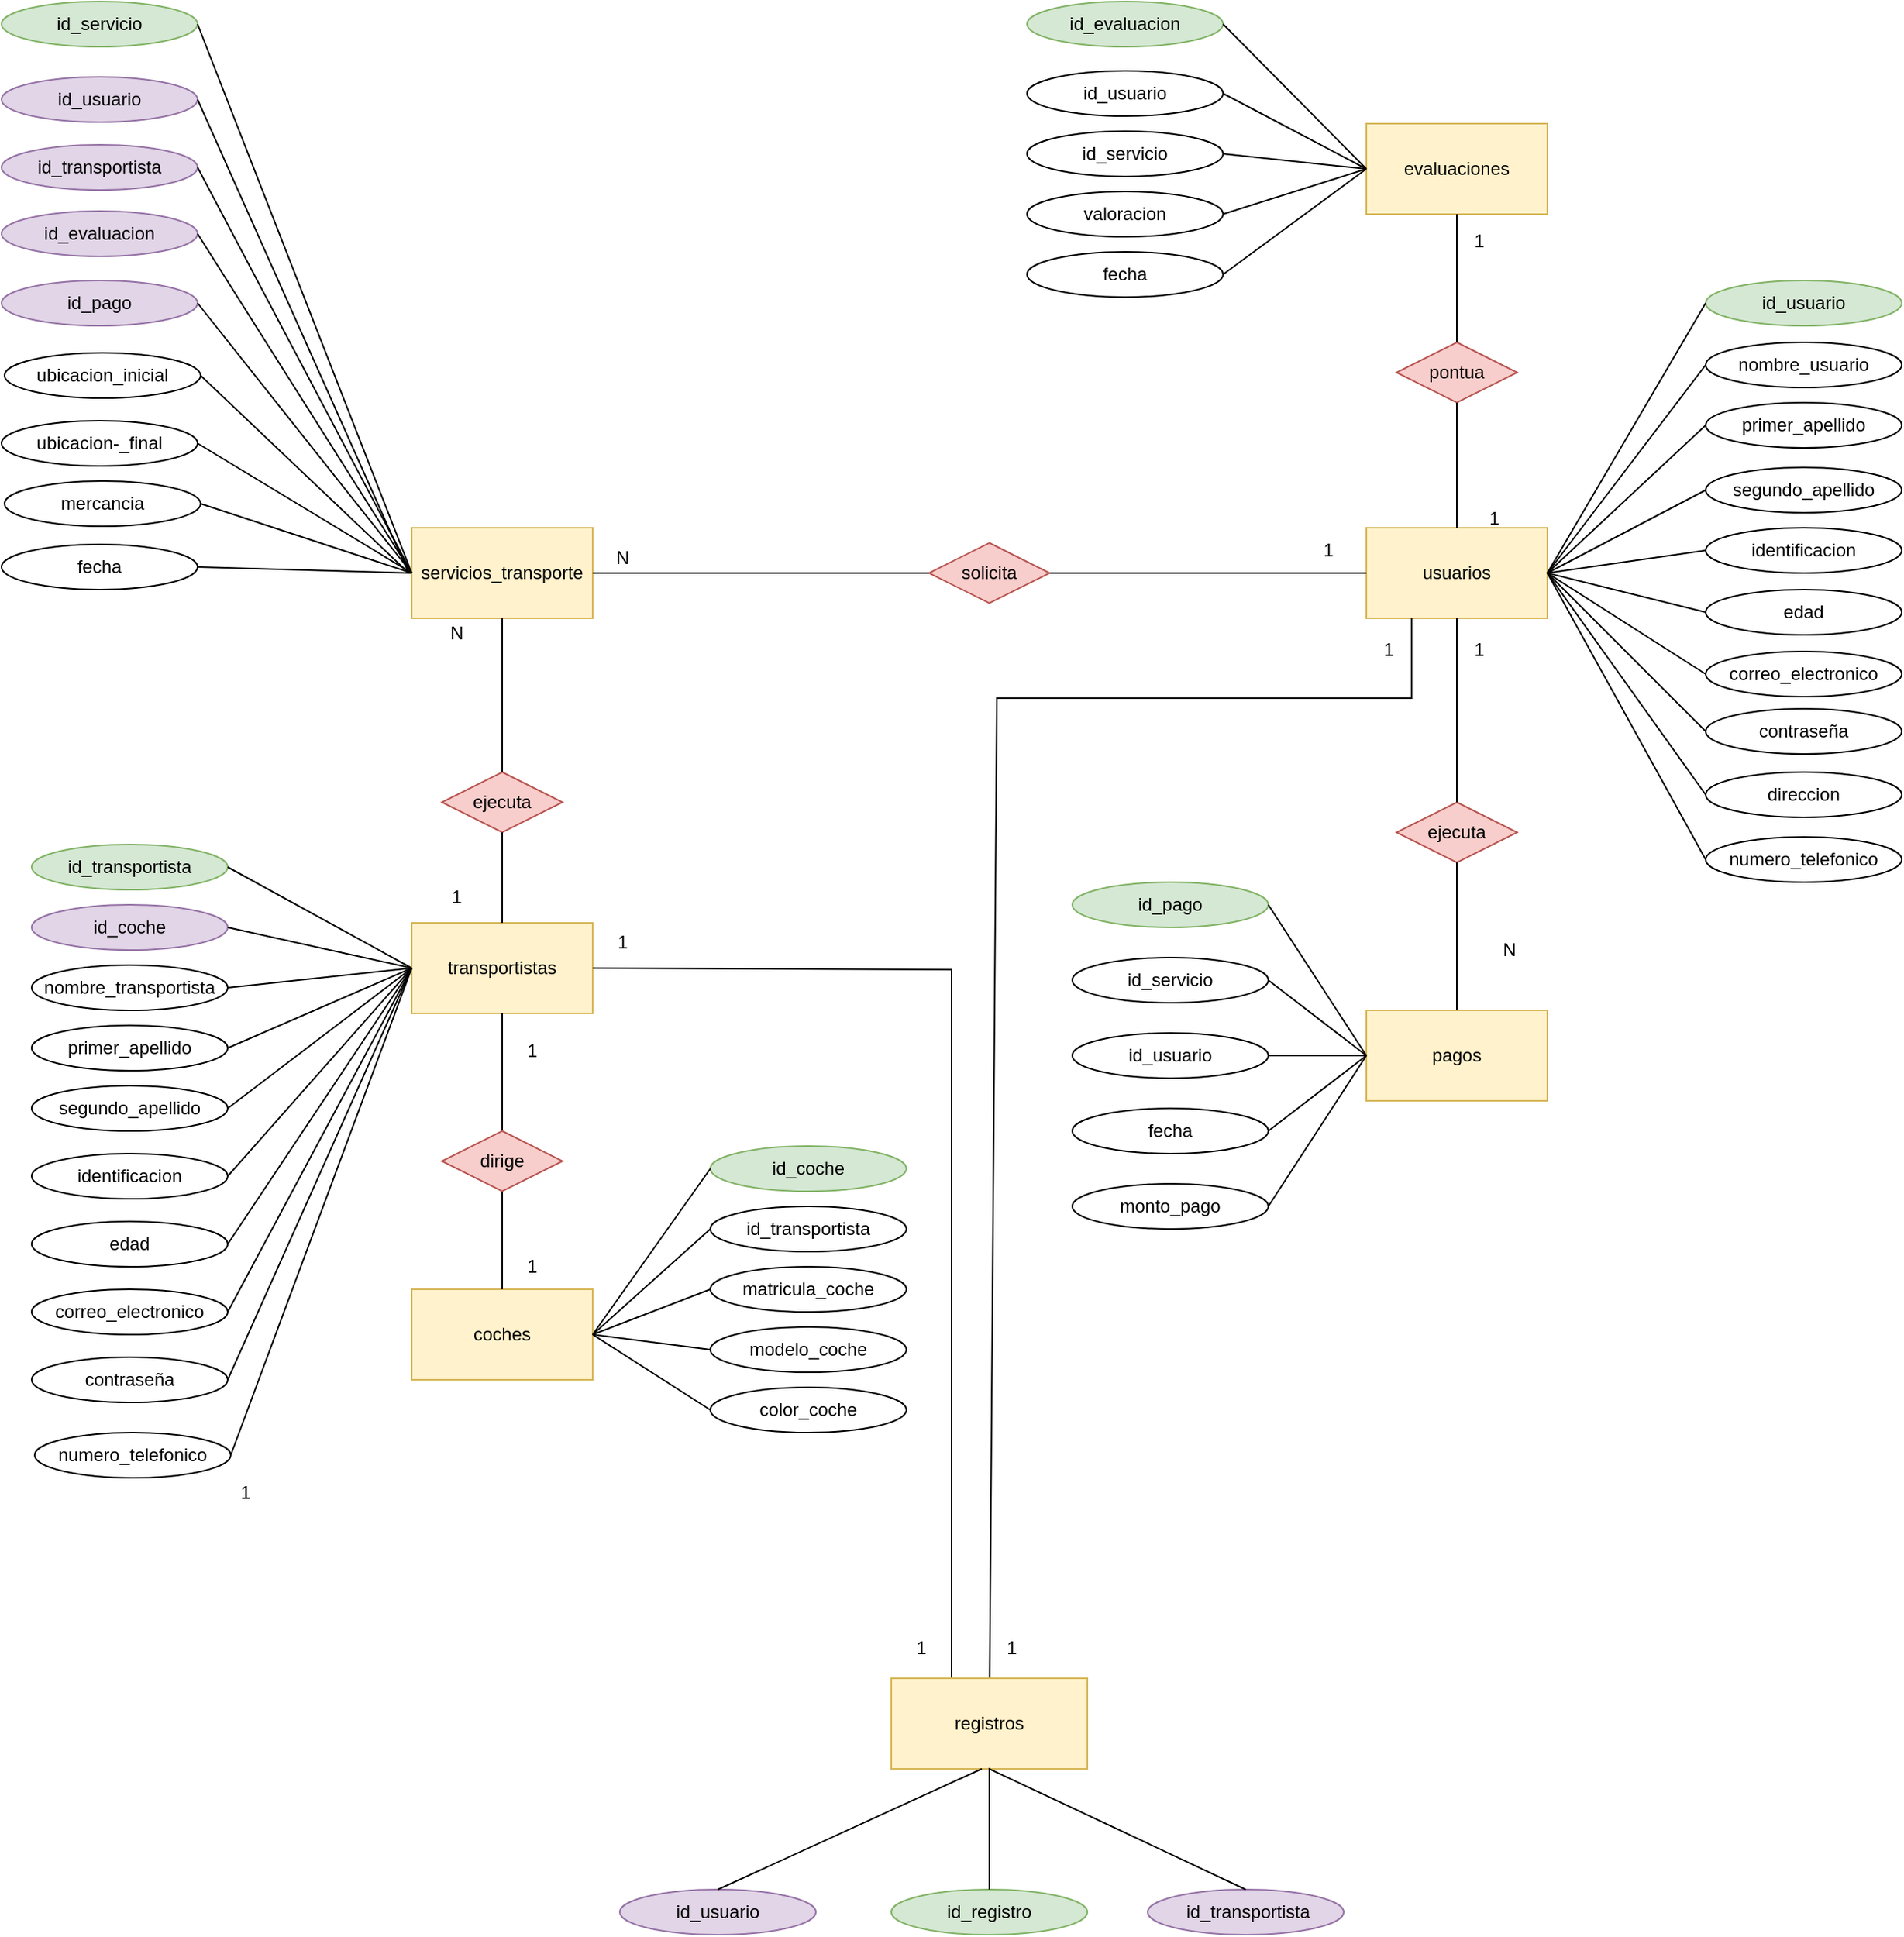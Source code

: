 <mxfile version="22.1.18" type="github">
  <diagram id="R2lEEEUBdFMjLlhIrx00" name="Page-1">
    <mxGraphModel dx="2533" dy="1180" grid="1" gridSize="10" guides="1" tooltips="1" connect="1" arrows="1" fold="1" page="1" pageScale="1" pageWidth="850" pageHeight="1100" math="0" shadow="0" extFonts="Permanent Marker^https://fonts.googleapis.com/css?family=Permanent+Marker">
      <root>
        <mxCell id="0" />
        <mxCell id="1" parent="0" />
        <mxCell id="0erdpwms0wv-roHKmE2V-94" value="" style="group" parent="1" vertex="1" connectable="0">
          <mxGeometry x="-70" y="448" width="1260" height="979" as="geometry" />
        </mxCell>
        <mxCell id="UZvihDDz6vG9pODjjH-z-27" value="servicios_transporte" style="rounded=0;whiteSpace=wrap;html=1;labelBackgroundColor=none;fillColor=#fff2cc;strokeColor=#d6b656;" parent="0erdpwms0wv-roHKmE2V-94" vertex="1">
          <mxGeometry x="272" y="349" width="120" height="60" as="geometry" />
        </mxCell>
        <mxCell id="UZvihDDz6vG9pODjjH-z-28" value="ejecuta" style="rhombus;whiteSpace=wrap;html=1;labelBackgroundColor=none;fillColor=#f8cecc;strokeColor=#b85450;" parent="0erdpwms0wv-roHKmE2V-94" vertex="1">
          <mxGeometry x="292" y="511" width="80" height="40" as="geometry" />
        </mxCell>
        <mxCell id="UZvihDDz6vG9pODjjH-z-29" value="transportistas" style="rounded=0;whiteSpace=wrap;html=1;labelBackgroundColor=none;fillColor=#fff2cc;strokeColor=#d6b656;" parent="0erdpwms0wv-roHKmE2V-94" vertex="1">
          <mxGeometry x="272" y="611" width="120" height="60" as="geometry" />
        </mxCell>
        <mxCell id="UZvihDDz6vG9pODjjH-z-30" value="solicita" style="rhombus;whiteSpace=wrap;html=1;labelBackgroundColor=none;fillColor=#f8cecc;strokeColor=#b85450;" parent="0erdpwms0wv-roHKmE2V-94" vertex="1">
          <mxGeometry x="615" y="359" width="80" height="40" as="geometry" />
        </mxCell>
        <mxCell id="UZvihDDz6vG9pODjjH-z-32" value="usuarios" style="rounded=0;whiteSpace=wrap;html=1;labelBackgroundColor=none;fillColor=#fff2cc;strokeColor=#d6b656;" parent="0erdpwms0wv-roHKmE2V-94" vertex="1">
          <mxGeometry x="905" y="349" width="120" height="60" as="geometry" />
        </mxCell>
        <mxCell id="UZvihDDz6vG9pODjjH-z-33" value="" style="endArrow=none;html=1;rounded=0;entryX=0;entryY=0.5;entryDx=0;entryDy=0;exitX=1;exitY=0.5;exitDx=0;exitDy=0;labelBackgroundColor=none;fontColor=default;" parent="0erdpwms0wv-roHKmE2V-94" source="UZvihDDz6vG9pODjjH-z-30" target="UZvihDDz6vG9pODjjH-z-32" edge="1">
          <mxGeometry width="50" height="50" relative="1" as="geometry">
            <mxPoint x="567" y="419" as="sourcePoint" />
            <mxPoint x="617" y="369" as="targetPoint" />
            <Array as="points" />
          </mxGeometry>
        </mxCell>
        <mxCell id="UZvihDDz6vG9pODjjH-z-34" value="" style="endArrow=none;html=1;rounded=0;entryX=0;entryY=0.5;entryDx=0;entryDy=0;exitX=1;exitY=0.5;exitDx=0;exitDy=0;labelBackgroundColor=none;fontColor=default;" parent="0erdpwms0wv-roHKmE2V-94" source="UZvihDDz6vG9pODjjH-z-27" target="UZvihDDz6vG9pODjjH-z-30" edge="1">
          <mxGeometry width="50" height="50" relative="1" as="geometry">
            <mxPoint x="407" y="409" as="sourcePoint" />
            <mxPoint x="457" y="359" as="targetPoint" />
          </mxGeometry>
        </mxCell>
        <mxCell id="UZvihDDz6vG9pODjjH-z-36" value="" style="endArrow=none;html=1;rounded=0;entryX=0.5;entryY=1;entryDx=0;entryDy=0;exitX=0.5;exitY=0;exitDx=0;exitDy=0;labelBackgroundColor=none;fontColor=default;" parent="0erdpwms0wv-roHKmE2V-94" source="UZvihDDz6vG9pODjjH-z-29" target="UZvihDDz6vG9pODjjH-z-28" edge="1">
          <mxGeometry width="50" height="50" relative="1" as="geometry">
            <mxPoint x="302" y="579" as="sourcePoint" />
            <mxPoint x="352" y="529" as="targetPoint" />
          </mxGeometry>
        </mxCell>
        <mxCell id="UZvihDDz6vG9pODjjH-z-37" value="" style="endArrow=none;html=1;rounded=0;entryX=0.5;entryY=1;entryDx=0;entryDy=0;exitX=0.5;exitY=0;exitDx=0;exitDy=0;labelBackgroundColor=none;fontColor=default;" parent="0erdpwms0wv-roHKmE2V-94" source="UZvihDDz6vG9pODjjH-z-28" target="UZvihDDz6vG9pODjjH-z-27" edge="1">
          <mxGeometry width="50" height="50" relative="1" as="geometry">
            <mxPoint x="307" y="469" as="sourcePoint" />
            <mxPoint x="357" y="419" as="targetPoint" />
          </mxGeometry>
        </mxCell>
        <mxCell id="UZvihDDz6vG9pODjjH-z-38" value="1" style="text;html=1;strokeColor=none;fillColor=none;align=center;verticalAlign=middle;whiteSpace=wrap;rounded=0;labelBackgroundColor=none;" parent="0erdpwms0wv-roHKmE2V-94" vertex="1">
          <mxGeometry x="342" y="686" width="20" height="20" as="geometry" />
        </mxCell>
        <mxCell id="UZvihDDz6vG9pODjjH-z-39" value="N" style="text;html=1;strokeColor=none;fillColor=none;align=center;verticalAlign=middle;whiteSpace=wrap;rounded=0;labelBackgroundColor=none;" parent="0erdpwms0wv-roHKmE2V-94" vertex="1">
          <mxGeometry x="292" y="409" width="20" height="20" as="geometry" />
        </mxCell>
        <mxCell id="UZvihDDz6vG9pODjjH-z-40" value="N" style="text;html=1;strokeColor=none;fillColor=none;align=center;verticalAlign=middle;whiteSpace=wrap;rounded=0;labelBackgroundColor=none;" parent="0erdpwms0wv-roHKmE2V-94" vertex="1">
          <mxGeometry x="402" y="359" width="20" height="20" as="geometry" />
        </mxCell>
        <mxCell id="UZvihDDz6vG9pODjjH-z-43" value="pontua" style="rhombus;whiteSpace=wrap;html=1;labelBackgroundColor=none;fillColor=#f8cecc;strokeColor=#b85450;" parent="0erdpwms0wv-roHKmE2V-94" vertex="1">
          <mxGeometry x="925" y="226" width="80" height="40" as="geometry" />
        </mxCell>
        <mxCell id="UZvihDDz6vG9pODjjH-z-56" value="1" style="text;html=1;strokeColor=none;fillColor=none;align=center;verticalAlign=middle;whiteSpace=wrap;rounded=0;labelBackgroundColor=none;" parent="0erdpwms0wv-roHKmE2V-94" vertex="1">
          <mxGeometry x="970" y="149" width="20" height="20" as="geometry" />
        </mxCell>
        <mxCell id="UZvihDDz6vG9pODjjH-z-62" value="id_pago" style="ellipse;whiteSpace=wrap;html=1;labelBackgroundColor=none;fillColor=#e1d5e7;strokeColor=#9673a6;" parent="0erdpwms0wv-roHKmE2V-94" vertex="1">
          <mxGeometry y="185" width="130" height="30" as="geometry" />
        </mxCell>
        <mxCell id="VUBh9zfn_N3HPbpOxdJ6-4" value="id_transportista" style="ellipse;whiteSpace=wrap;html=1;labelBackgroundColor=none;fillColor=#d5e8d4;strokeColor=#82b366;" parent="0erdpwms0wv-roHKmE2V-94" vertex="1">
          <mxGeometry x="20" y="559" width="130" height="30" as="geometry" />
        </mxCell>
        <mxCell id="VUBh9zfn_N3HPbpOxdJ6-15" value="id_usuario" style="ellipse;whiteSpace=wrap;html=1;labelBackgroundColor=none;fillColor=#d5e8d4;strokeColor=#82b366;" parent="0erdpwms0wv-roHKmE2V-94" vertex="1">
          <mxGeometry x="1130" y="185" width="130" height="30" as="geometry" />
        </mxCell>
        <mxCell id="VUBh9zfn_N3HPbpOxdJ6-16" value="segundo_apellido" style="ellipse;whiteSpace=wrap;html=1;labelBackgroundColor=none;" parent="0erdpwms0wv-roHKmE2V-94" vertex="1">
          <mxGeometry x="1130" y="309" width="130" height="30" as="geometry" />
        </mxCell>
        <mxCell id="VUBh9zfn_N3HPbpOxdJ6-17" value="primer_apellido" style="ellipse;whiteSpace=wrap;html=1;labelBackgroundColor=none;" parent="0erdpwms0wv-roHKmE2V-94" vertex="1">
          <mxGeometry x="1130" y="266" width="130" height="30" as="geometry" />
        </mxCell>
        <mxCell id="VUBh9zfn_N3HPbpOxdJ6-18" value="nombre_usuario" style="ellipse;whiteSpace=wrap;html=1;labelBackgroundColor=none;" parent="0erdpwms0wv-roHKmE2V-94" vertex="1">
          <mxGeometry x="1130" y="226" width="130" height="30" as="geometry" />
        </mxCell>
        <mxCell id="VUBh9zfn_N3HPbpOxdJ6-19" value="edad" style="ellipse;whiteSpace=wrap;html=1;labelBackgroundColor=none;" parent="0erdpwms0wv-roHKmE2V-94" vertex="1">
          <mxGeometry x="1130" y="390" width="130" height="30" as="geometry" />
        </mxCell>
        <mxCell id="VUBh9zfn_N3HPbpOxdJ6-20" value="identificacion" style="ellipse;whiteSpace=wrap;html=1;labelBackgroundColor=none;" parent="0erdpwms0wv-roHKmE2V-94" vertex="1">
          <mxGeometry x="1130" y="349" width="130" height="30" as="geometry" />
        </mxCell>
        <mxCell id="VUBh9zfn_N3HPbpOxdJ6-29" value="id_evaluacion" style="ellipse;whiteSpace=wrap;html=1;labelBackgroundColor=none;fillColor=#d5e8d4;strokeColor=#82b366;" parent="0erdpwms0wv-roHKmE2V-94" vertex="1">
          <mxGeometry x="680" width="130" height="30" as="geometry" />
        </mxCell>
        <mxCell id="VUBh9zfn_N3HPbpOxdJ6-30" value="id_usuario" style="ellipse;whiteSpace=wrap;html=1;labelBackgroundColor=none;" parent="0erdpwms0wv-roHKmE2V-94" vertex="1">
          <mxGeometry x="680" y="46" width="130" height="30" as="geometry" />
        </mxCell>
        <mxCell id="VUBh9zfn_N3HPbpOxdJ6-31" value="id_servicio" style="ellipse;whiteSpace=wrap;html=1;labelBackgroundColor=none;" parent="0erdpwms0wv-roHKmE2V-94" vertex="1">
          <mxGeometry x="680" y="86" width="130" height="30" as="geometry" />
        </mxCell>
        <mxCell id="VUBh9zfn_N3HPbpOxdJ6-36" value="valoracion" style="ellipse;whiteSpace=wrap;html=1;labelBackgroundColor=none;" parent="0erdpwms0wv-roHKmE2V-94" vertex="1">
          <mxGeometry x="680" y="126" width="130" height="30" as="geometry" />
        </mxCell>
        <mxCell id="VUBh9zfn_N3HPbpOxdJ6-37" value="coches" style="rounded=0;whiteSpace=wrap;html=1;labelBackgroundColor=none;fillColor=#fff2cc;strokeColor=#d6b656;" parent="0erdpwms0wv-roHKmE2V-94" vertex="1">
          <mxGeometry x="272" y="854" width="120" height="60" as="geometry" />
        </mxCell>
        <mxCell id="VUBh9zfn_N3HPbpOxdJ6-38" value="" style="endArrow=none;html=1;rounded=0;entryX=0.5;entryY=1;entryDx=0;entryDy=0;exitX=0.5;exitY=0;exitDx=0;exitDy=0;" parent="0erdpwms0wv-roHKmE2V-94" source="VUBh9zfn_N3HPbpOxdJ6-39" target="UZvihDDz6vG9pODjjH-z-29" edge="1">
          <mxGeometry width="50" height="50" relative="1" as="geometry">
            <mxPoint x="342" y="939" as="sourcePoint" />
            <mxPoint x="392" y="889" as="targetPoint" />
            <Array as="points" />
          </mxGeometry>
        </mxCell>
        <mxCell id="VUBh9zfn_N3HPbpOxdJ6-40" value="" style="endArrow=none;html=1;rounded=0;entryX=0.5;entryY=1;entryDx=0;entryDy=0;exitX=0.5;exitY=0;exitDx=0;exitDy=0;" parent="0erdpwms0wv-roHKmE2V-94" source="VUBh9zfn_N3HPbpOxdJ6-37" target="VUBh9zfn_N3HPbpOxdJ6-39" edge="1">
          <mxGeometry width="50" height="50" relative="1" as="geometry">
            <mxPoint x="332" y="949" as="sourcePoint" />
            <mxPoint x="332" y="839" as="targetPoint" />
            <Array as="points" />
          </mxGeometry>
        </mxCell>
        <mxCell id="VUBh9zfn_N3HPbpOxdJ6-39" value="dirige" style="rhombus;whiteSpace=wrap;html=1;labelBackgroundColor=none;fillColor=#f8cecc;strokeColor=#b85450;" parent="0erdpwms0wv-roHKmE2V-94" vertex="1">
          <mxGeometry x="292" y="749" width="80" height="40" as="geometry" />
        </mxCell>
        <mxCell id="VUBh9zfn_N3HPbpOxdJ6-41" value="id_transportista" style="ellipse;whiteSpace=wrap;html=1;labelBackgroundColor=none;" parent="0erdpwms0wv-roHKmE2V-94" vertex="1">
          <mxGeometry x="470" y="799" width="130" height="30" as="geometry" />
        </mxCell>
        <mxCell id="VUBh9zfn_N3HPbpOxdJ6-42" value="color_coche" style="ellipse;whiteSpace=wrap;html=1;labelBackgroundColor=none;" parent="0erdpwms0wv-roHKmE2V-94" vertex="1">
          <mxGeometry x="470" y="919" width="130" height="30" as="geometry" />
        </mxCell>
        <mxCell id="VUBh9zfn_N3HPbpOxdJ6-43" value="matricula_coche" style="ellipse;whiteSpace=wrap;html=1;labelBackgroundColor=none;" parent="0erdpwms0wv-roHKmE2V-94" vertex="1">
          <mxGeometry x="470" y="839" width="130" height="30" as="geometry" />
        </mxCell>
        <mxCell id="VUBh9zfn_N3HPbpOxdJ6-44" value="id_evaluacion" style="ellipse;whiteSpace=wrap;html=1;labelBackgroundColor=none;fillColor=#e1d5e7;strokeColor=#9673a6;" parent="0erdpwms0wv-roHKmE2V-94" vertex="1">
          <mxGeometry y="139" width="130" height="30" as="geometry" />
        </mxCell>
        <mxCell id="VUBh9zfn_N3HPbpOxdJ6-49" value="id_coche" style="ellipse;whiteSpace=wrap;html=1;labelBackgroundColor=none;fillColor=#d5e8d4;strokeColor=#82b366;" parent="0erdpwms0wv-roHKmE2V-94" vertex="1">
          <mxGeometry x="470" y="759" width="130" height="30" as="geometry" />
        </mxCell>
        <mxCell id="VUBh9zfn_N3HPbpOxdJ6-50" value="modelo_coche" style="ellipse;whiteSpace=wrap;html=1;labelBackgroundColor=none;" parent="0erdpwms0wv-roHKmE2V-94" vertex="1">
          <mxGeometry x="470" y="879" width="130" height="30" as="geometry" />
        </mxCell>
        <mxCell id="4h6LSxT9tbR2PbQqWZN6-1" value="id_usuario" style="ellipse;whiteSpace=wrap;html=1;labelBackgroundColor=none;fillColor=#e1d5e7;strokeColor=#9673a6;" parent="0erdpwms0wv-roHKmE2V-94" vertex="1">
          <mxGeometry y="50" width="130" height="30" as="geometry" />
        </mxCell>
        <mxCell id="4h6LSxT9tbR2PbQqWZN6-2" value="id_transportista" style="ellipse;whiteSpace=wrap;html=1;labelBackgroundColor=none;fillColor=#e1d5e7;strokeColor=#9673a6;" parent="0erdpwms0wv-roHKmE2V-94" vertex="1">
          <mxGeometry y="95" width="130" height="30" as="geometry" />
        </mxCell>
        <mxCell id="93SrUeHEuioZLeFlsOgE-1" value="id_servicio" style="ellipse;whiteSpace=wrap;html=1;labelBackgroundColor=none;fillColor=#d5e8d4;strokeColor=#82b366;" parent="0erdpwms0wv-roHKmE2V-94" vertex="1">
          <mxGeometry width="130" height="30" as="geometry" />
        </mxCell>
        <mxCell id="0erdpwms0wv-roHKmE2V-2" value="correo_electronico" style="ellipse;whiteSpace=wrap;html=1;labelBackgroundColor=none;" parent="0erdpwms0wv-roHKmE2V-94" vertex="1">
          <mxGeometry x="1130" y="431" width="130" height="30" as="geometry" />
        </mxCell>
        <mxCell id="0erdpwms0wv-roHKmE2V-3" value="contraseña" style="ellipse;whiteSpace=wrap;html=1;labelBackgroundColor=none;" parent="0erdpwms0wv-roHKmE2V-94" vertex="1">
          <mxGeometry x="1130" y="469" width="130" height="30" as="geometry" />
        </mxCell>
        <mxCell id="0erdpwms0wv-roHKmE2V-4" value="direccion" style="ellipse;whiteSpace=wrap;html=1;labelBackgroundColor=none;" parent="0erdpwms0wv-roHKmE2V-94" vertex="1">
          <mxGeometry x="1130" y="511" width="130" height="30" as="geometry" />
        </mxCell>
        <mxCell id="0erdpwms0wv-roHKmE2V-5" value="numero_telefonico" style="ellipse;whiteSpace=wrap;html=1;labelBackgroundColor=none;" parent="0erdpwms0wv-roHKmE2V-94" vertex="1">
          <mxGeometry x="1130" y="554" width="130" height="30" as="geometry" />
        </mxCell>
        <mxCell id="0erdpwms0wv-roHKmE2V-6" value="segundo_apellido" style="ellipse;whiteSpace=wrap;html=1;labelBackgroundColor=none;" parent="0erdpwms0wv-roHKmE2V-94" vertex="1">
          <mxGeometry x="20" y="719" width="130" height="30" as="geometry" />
        </mxCell>
        <mxCell id="0erdpwms0wv-roHKmE2V-7" value="primer_apellido" style="ellipse;whiteSpace=wrap;html=1;labelBackgroundColor=none;" parent="0erdpwms0wv-roHKmE2V-94" vertex="1">
          <mxGeometry x="20" y="679" width="130" height="30" as="geometry" />
        </mxCell>
        <mxCell id="0erdpwms0wv-roHKmE2V-8" value="nombre_transportista" style="ellipse;whiteSpace=wrap;html=1;labelBackgroundColor=none;" parent="0erdpwms0wv-roHKmE2V-94" vertex="1">
          <mxGeometry x="20" y="639" width="130" height="30" as="geometry" />
        </mxCell>
        <mxCell id="0erdpwms0wv-roHKmE2V-9" value="edad" style="ellipse;whiteSpace=wrap;html=1;labelBackgroundColor=none;" parent="0erdpwms0wv-roHKmE2V-94" vertex="1">
          <mxGeometry x="20" y="809" width="130" height="30" as="geometry" />
        </mxCell>
        <mxCell id="0erdpwms0wv-roHKmE2V-10" value="identificacion" style="ellipse;whiteSpace=wrap;html=1;labelBackgroundColor=none;" parent="0erdpwms0wv-roHKmE2V-94" vertex="1">
          <mxGeometry x="20" y="764" width="130" height="30" as="geometry" />
        </mxCell>
        <mxCell id="0erdpwms0wv-roHKmE2V-11" value="correo_electronico" style="ellipse;whiteSpace=wrap;html=1;labelBackgroundColor=none;" parent="0erdpwms0wv-roHKmE2V-94" vertex="1">
          <mxGeometry x="20" y="854" width="130" height="30" as="geometry" />
        </mxCell>
        <mxCell id="0erdpwms0wv-roHKmE2V-12" value="contraseña" style="ellipse;whiteSpace=wrap;html=1;labelBackgroundColor=none;" parent="0erdpwms0wv-roHKmE2V-94" vertex="1">
          <mxGeometry x="20" y="899" width="130" height="30" as="geometry" />
        </mxCell>
        <mxCell id="0erdpwms0wv-roHKmE2V-14" value="numero_telefonico" style="ellipse;whiteSpace=wrap;html=1;labelBackgroundColor=none;" parent="0erdpwms0wv-roHKmE2V-94" vertex="1">
          <mxGeometry x="22" y="949" width="130" height="30" as="geometry" />
        </mxCell>
        <mxCell id="0erdpwms0wv-roHKmE2V-16" value="id_coche" style="ellipse;whiteSpace=wrap;html=1;labelBackgroundColor=none;fillColor=#e1d5e7;strokeColor=#9673a6;" parent="0erdpwms0wv-roHKmE2V-94" vertex="1">
          <mxGeometry x="20" y="599" width="130" height="30" as="geometry" />
        </mxCell>
        <mxCell id="0erdpwms0wv-roHKmE2V-18" value="id_pago" style="ellipse;whiteSpace=wrap;html=1;labelBackgroundColor=none;fillColor=#d5e8d4;strokeColor=#82b366;" parent="0erdpwms0wv-roHKmE2V-94" vertex="1">
          <mxGeometry x="710" y="584" width="130" height="30" as="geometry" />
        </mxCell>
        <mxCell id="0erdpwms0wv-roHKmE2V-19" value="id_servicio" style="ellipse;whiteSpace=wrap;html=1;labelBackgroundColor=none;" parent="0erdpwms0wv-roHKmE2V-94" vertex="1">
          <mxGeometry x="710" y="634" width="130" height="30" as="geometry" />
        </mxCell>
        <mxCell id="0erdpwms0wv-roHKmE2V-20" value="id_usuario" style="ellipse;whiteSpace=wrap;html=1;labelBackgroundColor=none;" parent="0erdpwms0wv-roHKmE2V-94" vertex="1">
          <mxGeometry x="710" y="684" width="130" height="30" as="geometry" />
        </mxCell>
        <mxCell id="0erdpwms0wv-roHKmE2V-21" value="fecha" style="ellipse;whiteSpace=wrap;html=1;labelBackgroundColor=none;" parent="0erdpwms0wv-roHKmE2V-94" vertex="1">
          <mxGeometry x="710" y="734" width="130" height="30" as="geometry" />
        </mxCell>
        <mxCell id="0erdpwms0wv-roHKmE2V-22" value="monto_pago" style="ellipse;whiteSpace=wrap;html=1;labelBackgroundColor=none;" parent="0erdpwms0wv-roHKmE2V-94" vertex="1">
          <mxGeometry x="710" y="784" width="130" height="30" as="geometry" />
        </mxCell>
        <mxCell id="0erdpwms0wv-roHKmE2V-23" value="evaluaciones" style="rounded=0;whiteSpace=wrap;html=1;labelBackgroundColor=none;fillColor=#fff2cc;strokeColor=#d6b656;" parent="0erdpwms0wv-roHKmE2V-94" vertex="1">
          <mxGeometry x="905" y="81" width="120" height="60" as="geometry" />
        </mxCell>
        <mxCell id="0erdpwms0wv-roHKmE2V-24" value="pagos" style="rounded=0;whiteSpace=wrap;html=1;labelBackgroundColor=none;fillColor=#fff2cc;strokeColor=#d6b656;" parent="0erdpwms0wv-roHKmE2V-94" vertex="1">
          <mxGeometry x="905" y="669" width="120" height="60" as="geometry" />
        </mxCell>
        <mxCell id="0erdpwms0wv-roHKmE2V-25" value="fecha" style="ellipse;whiteSpace=wrap;html=1;labelBackgroundColor=none;" parent="0erdpwms0wv-roHKmE2V-94" vertex="1">
          <mxGeometry x="680" y="166" width="130" height="30" as="geometry" />
        </mxCell>
        <mxCell id="0erdpwms0wv-roHKmE2V-26" value="mercancia" style="ellipse;whiteSpace=wrap;html=1;labelBackgroundColor=none;" parent="0erdpwms0wv-roHKmE2V-94" vertex="1">
          <mxGeometry x="2" y="318" width="130" height="30" as="geometry" />
        </mxCell>
        <mxCell id="0erdpwms0wv-roHKmE2V-27" value="fecha" style="ellipse;whiteSpace=wrap;html=1;labelBackgroundColor=none;" parent="0erdpwms0wv-roHKmE2V-94" vertex="1">
          <mxGeometry y="360" width="130" height="30" as="geometry" />
        </mxCell>
        <mxCell id="0erdpwms0wv-roHKmE2V-31" value="ejecuta" style="rhombus;whiteSpace=wrap;html=1;labelBackgroundColor=none;fillColor=#f8cecc;strokeColor=#b85450;" parent="0erdpwms0wv-roHKmE2V-94" vertex="1">
          <mxGeometry x="925" y="531" width="80" height="40" as="geometry" />
        </mxCell>
        <mxCell id="0erdpwms0wv-roHKmE2V-33" value="1" style="text;html=1;strokeColor=none;fillColor=none;align=center;verticalAlign=middle;whiteSpace=wrap;rounded=0;labelBackgroundColor=none;" parent="0erdpwms0wv-roHKmE2V-94" vertex="1">
          <mxGeometry x="870" y="354" width="20" height="20" as="geometry" />
        </mxCell>
        <mxCell id="0erdpwms0wv-roHKmE2V-38" value="ubicacion_inicial" style="ellipse;whiteSpace=wrap;html=1;labelBackgroundColor=none;" parent="0erdpwms0wv-roHKmE2V-94" vertex="1">
          <mxGeometry x="2" y="233" width="130" height="30" as="geometry" />
        </mxCell>
        <mxCell id="0erdpwms0wv-roHKmE2V-40" value="ubicacion-_final" style="ellipse;whiteSpace=wrap;html=1;labelBackgroundColor=none;" parent="0erdpwms0wv-roHKmE2V-94" vertex="1">
          <mxGeometry y="278" width="130" height="30" as="geometry" />
        </mxCell>
        <mxCell id="0erdpwms0wv-roHKmE2V-42" value="" style="endArrow=none;html=1;rounded=0;entryX=1;entryY=0.5;entryDx=0;entryDy=0;exitX=0;exitY=0.5;exitDx=0;exitDy=0;" parent="0erdpwms0wv-roHKmE2V-94" source="UZvihDDz6vG9pODjjH-z-29" target="VUBh9zfn_N3HPbpOxdJ6-4" edge="1">
          <mxGeometry width="50" height="50" relative="1" as="geometry">
            <mxPoint x="470" y="869" as="sourcePoint" />
            <mxPoint x="520" y="819" as="targetPoint" />
          </mxGeometry>
        </mxCell>
        <mxCell id="0erdpwms0wv-roHKmE2V-44" value="" style="endArrow=none;html=1;rounded=0;entryX=1;entryY=0.5;entryDx=0;entryDy=0;exitX=0;exitY=0.5;exitDx=0;exitDy=0;" parent="0erdpwms0wv-roHKmE2V-94" source="UZvihDDz6vG9pODjjH-z-29" target="0erdpwms0wv-roHKmE2V-16" edge="1">
          <mxGeometry width="50" height="50" relative="1" as="geometry">
            <mxPoint x="470" y="869" as="sourcePoint" />
            <mxPoint x="520" y="819" as="targetPoint" />
          </mxGeometry>
        </mxCell>
        <mxCell id="0erdpwms0wv-roHKmE2V-45" value="" style="endArrow=none;html=1;rounded=0;entryX=1;entryY=0.5;entryDx=0;entryDy=0;exitX=0;exitY=0.5;exitDx=0;exitDy=0;" parent="0erdpwms0wv-roHKmE2V-94" source="UZvihDDz6vG9pODjjH-z-29" target="0erdpwms0wv-roHKmE2V-8" edge="1">
          <mxGeometry width="50" height="50" relative="1" as="geometry">
            <mxPoint x="470" y="869" as="sourcePoint" />
            <mxPoint x="520" y="819" as="targetPoint" />
          </mxGeometry>
        </mxCell>
        <mxCell id="0erdpwms0wv-roHKmE2V-46" value="" style="endArrow=none;html=1;rounded=0;entryX=1;entryY=0.5;entryDx=0;entryDy=0;exitX=0;exitY=0.5;exitDx=0;exitDy=0;" parent="0erdpwms0wv-roHKmE2V-94" source="UZvihDDz6vG9pODjjH-z-27" target="93SrUeHEuioZLeFlsOgE-1" edge="1">
          <mxGeometry width="50" height="50" relative="1" as="geometry">
            <mxPoint x="490" y="329" as="sourcePoint" />
            <mxPoint x="540" y="279" as="targetPoint" />
          </mxGeometry>
        </mxCell>
        <mxCell id="0erdpwms0wv-roHKmE2V-47" value="" style="endArrow=none;html=1;rounded=0;entryX=1;entryY=0.5;entryDx=0;entryDy=0;" parent="0erdpwms0wv-roHKmE2V-94" target="4h6LSxT9tbR2PbQqWZN6-1" edge="1">
          <mxGeometry width="50" height="50" relative="1" as="geometry">
            <mxPoint x="270" y="379" as="sourcePoint" />
            <mxPoint x="540" y="279" as="targetPoint" />
          </mxGeometry>
        </mxCell>
        <mxCell id="0erdpwms0wv-roHKmE2V-48" value="" style="endArrow=none;html=1;rounded=0;entryX=1;entryY=0.5;entryDx=0;entryDy=0;exitX=0;exitY=0.5;exitDx=0;exitDy=0;" parent="0erdpwms0wv-roHKmE2V-94" source="UZvihDDz6vG9pODjjH-z-27" target="4h6LSxT9tbR2PbQqWZN6-2" edge="1">
          <mxGeometry width="50" height="50" relative="1" as="geometry">
            <mxPoint x="490" y="329" as="sourcePoint" />
            <mxPoint x="540" y="279" as="targetPoint" />
          </mxGeometry>
        </mxCell>
        <mxCell id="0erdpwms0wv-roHKmE2V-49" value="" style="endArrow=none;html=1;rounded=0;entryX=1;entryY=0.5;entryDx=0;entryDy=0;exitX=0;exitY=0.5;exitDx=0;exitDy=0;" parent="0erdpwms0wv-roHKmE2V-94" source="UZvihDDz6vG9pODjjH-z-27" target="UZvihDDz6vG9pODjjH-z-62" edge="1">
          <mxGeometry width="50" height="50" relative="1" as="geometry">
            <mxPoint x="330" y="349" as="sourcePoint" />
            <mxPoint x="540" y="279" as="targetPoint" />
          </mxGeometry>
        </mxCell>
        <mxCell id="0erdpwms0wv-roHKmE2V-50" value="" style="endArrow=none;html=1;rounded=0;entryX=1;entryY=0.5;entryDx=0;entryDy=0;exitX=0;exitY=0.5;exitDx=0;exitDy=0;" parent="0erdpwms0wv-roHKmE2V-94" source="UZvihDDz6vG9pODjjH-z-27" target="VUBh9zfn_N3HPbpOxdJ6-44" edge="1">
          <mxGeometry width="50" height="50" relative="1" as="geometry">
            <mxPoint x="490" y="329" as="sourcePoint" />
            <mxPoint x="540" y="279" as="targetPoint" />
          </mxGeometry>
        </mxCell>
        <mxCell id="0erdpwms0wv-roHKmE2V-51" value="" style="endArrow=none;html=1;rounded=0;entryX=1;entryY=0.5;entryDx=0;entryDy=0;" parent="0erdpwms0wv-roHKmE2V-94" target="0erdpwms0wv-roHKmE2V-38" edge="1">
          <mxGeometry width="50" height="50" relative="1" as="geometry">
            <mxPoint x="270" y="379" as="sourcePoint" />
            <mxPoint x="540" y="279" as="targetPoint" />
          </mxGeometry>
        </mxCell>
        <mxCell id="0erdpwms0wv-roHKmE2V-52" value="" style="endArrow=none;html=1;rounded=0;entryX=1;entryY=0.5;entryDx=0;entryDy=0;exitX=0;exitY=0.5;exitDx=0;exitDy=0;" parent="0erdpwms0wv-roHKmE2V-94" source="UZvihDDz6vG9pODjjH-z-27" target="0erdpwms0wv-roHKmE2V-40" edge="1">
          <mxGeometry width="50" height="50" relative="1" as="geometry">
            <mxPoint x="330" y="349" as="sourcePoint" />
            <mxPoint x="540" y="279" as="targetPoint" />
          </mxGeometry>
        </mxCell>
        <mxCell id="0erdpwms0wv-roHKmE2V-53" value="" style="endArrow=none;html=1;rounded=0;entryX=1;entryY=0.5;entryDx=0;entryDy=0;exitX=0;exitY=0.5;exitDx=0;exitDy=0;" parent="0erdpwms0wv-roHKmE2V-94" source="UZvihDDz6vG9pODjjH-z-27" target="0erdpwms0wv-roHKmE2V-26" edge="1">
          <mxGeometry width="50" height="50" relative="1" as="geometry">
            <mxPoint x="490" y="329" as="sourcePoint" />
            <mxPoint x="540" y="279" as="targetPoint" />
          </mxGeometry>
        </mxCell>
        <mxCell id="0erdpwms0wv-roHKmE2V-54" value="" style="endArrow=none;html=1;rounded=0;entryX=1;entryY=0.5;entryDx=0;entryDy=0;exitX=0;exitY=0.5;exitDx=0;exitDy=0;" parent="0erdpwms0wv-roHKmE2V-94" source="UZvihDDz6vG9pODjjH-z-27" target="0erdpwms0wv-roHKmE2V-27" edge="1">
          <mxGeometry width="50" height="50" relative="1" as="geometry">
            <mxPoint x="490" y="329" as="sourcePoint" />
            <mxPoint x="540" y="279" as="targetPoint" />
          </mxGeometry>
        </mxCell>
        <mxCell id="0erdpwms0wv-roHKmE2V-55" value="" style="endArrow=none;html=1;rounded=0;entryX=1;entryY=0.5;entryDx=0;entryDy=0;exitX=0;exitY=0.5;exitDx=0;exitDy=0;" parent="0erdpwms0wv-roHKmE2V-94" source="UZvihDDz6vG9pODjjH-z-29" target="0erdpwms0wv-roHKmE2V-7" edge="1">
          <mxGeometry width="50" height="50" relative="1" as="geometry">
            <mxPoint x="490" y="549" as="sourcePoint" />
            <mxPoint x="540" y="499" as="targetPoint" />
          </mxGeometry>
        </mxCell>
        <mxCell id="0erdpwms0wv-roHKmE2V-56" value="" style="endArrow=none;html=1;rounded=0;entryX=1;entryY=0.5;entryDx=0;entryDy=0;exitX=0;exitY=0.5;exitDx=0;exitDy=0;" parent="0erdpwms0wv-roHKmE2V-94" source="UZvihDDz6vG9pODjjH-z-29" target="0erdpwms0wv-roHKmE2V-6" edge="1">
          <mxGeometry width="50" height="50" relative="1" as="geometry">
            <mxPoint x="490" y="549" as="sourcePoint" />
            <mxPoint x="540" y="499" as="targetPoint" />
          </mxGeometry>
        </mxCell>
        <mxCell id="0erdpwms0wv-roHKmE2V-57" value="" style="endArrow=none;html=1;rounded=0;entryX=1;entryY=0.5;entryDx=0;entryDy=0;exitX=0;exitY=0.5;exitDx=0;exitDy=0;" parent="0erdpwms0wv-roHKmE2V-94" source="UZvihDDz6vG9pODjjH-z-29" target="0erdpwms0wv-roHKmE2V-10" edge="1">
          <mxGeometry width="50" height="50" relative="1" as="geometry">
            <mxPoint x="490" y="549" as="sourcePoint" />
            <mxPoint x="540" y="499" as="targetPoint" />
          </mxGeometry>
        </mxCell>
        <mxCell id="0erdpwms0wv-roHKmE2V-58" value="" style="endArrow=none;html=1;rounded=0;entryX=1;entryY=0.5;entryDx=0;entryDy=0;exitX=0;exitY=0.5;exitDx=0;exitDy=0;" parent="0erdpwms0wv-roHKmE2V-94" source="UZvihDDz6vG9pODjjH-z-29" target="0erdpwms0wv-roHKmE2V-9" edge="1">
          <mxGeometry width="50" height="50" relative="1" as="geometry">
            <mxPoint x="490" y="549" as="sourcePoint" />
            <mxPoint x="540" y="499" as="targetPoint" />
          </mxGeometry>
        </mxCell>
        <mxCell id="0erdpwms0wv-roHKmE2V-59" value="" style="endArrow=none;html=1;rounded=0;entryX=1;entryY=0.5;entryDx=0;entryDy=0;exitX=0;exitY=0.5;exitDx=0;exitDy=0;" parent="0erdpwms0wv-roHKmE2V-94" source="UZvihDDz6vG9pODjjH-z-29" target="0erdpwms0wv-roHKmE2V-11" edge="1">
          <mxGeometry width="50" height="50" relative="1" as="geometry">
            <mxPoint x="490" y="679" as="sourcePoint" />
            <mxPoint x="540" y="629" as="targetPoint" />
          </mxGeometry>
        </mxCell>
        <mxCell id="0erdpwms0wv-roHKmE2V-60" value="" style="endArrow=none;html=1;rounded=0;entryX=1;entryY=0.5;entryDx=0;entryDy=0;exitX=0;exitY=0.5;exitDx=0;exitDy=0;" parent="0erdpwms0wv-roHKmE2V-94" source="UZvihDDz6vG9pODjjH-z-29" target="0erdpwms0wv-roHKmE2V-12" edge="1">
          <mxGeometry width="50" height="50" relative="1" as="geometry">
            <mxPoint x="490" y="679" as="sourcePoint" />
            <mxPoint x="540" y="629" as="targetPoint" />
          </mxGeometry>
        </mxCell>
        <mxCell id="0erdpwms0wv-roHKmE2V-61" value="" style="endArrow=none;html=1;rounded=0;entryX=1;entryY=0.5;entryDx=0;entryDy=0;exitX=0;exitY=0.5;exitDx=0;exitDy=0;" parent="0erdpwms0wv-roHKmE2V-94" source="UZvihDDz6vG9pODjjH-z-29" target="0erdpwms0wv-roHKmE2V-14" edge="1">
          <mxGeometry width="50" height="50" relative="1" as="geometry">
            <mxPoint x="490" y="679" as="sourcePoint" />
            <mxPoint x="540" y="629" as="targetPoint" />
          </mxGeometry>
        </mxCell>
        <mxCell id="0erdpwms0wv-roHKmE2V-64" value="" style="endArrow=none;html=1;rounded=0;entryX=0;entryY=0.5;entryDx=0;entryDy=0;exitX=1;exitY=0.5;exitDx=0;exitDy=0;" parent="0erdpwms0wv-roHKmE2V-94" source="VUBh9zfn_N3HPbpOxdJ6-37" target="VUBh9zfn_N3HPbpOxdJ6-49" edge="1">
          <mxGeometry width="50" height="50" relative="1" as="geometry">
            <mxPoint x="490" y="829" as="sourcePoint" />
            <mxPoint x="540" y="779" as="targetPoint" />
          </mxGeometry>
        </mxCell>
        <mxCell id="0erdpwms0wv-roHKmE2V-65" value="" style="endArrow=none;html=1;rounded=0;exitX=1;exitY=0.5;exitDx=0;exitDy=0;entryX=0;entryY=0.5;entryDx=0;entryDy=0;" parent="0erdpwms0wv-roHKmE2V-94" source="VUBh9zfn_N3HPbpOxdJ6-37" target="VUBh9zfn_N3HPbpOxdJ6-41" edge="1">
          <mxGeometry width="50" height="50" relative="1" as="geometry">
            <mxPoint x="490" y="829" as="sourcePoint" />
            <mxPoint x="540" y="779" as="targetPoint" />
          </mxGeometry>
        </mxCell>
        <mxCell id="0erdpwms0wv-roHKmE2V-66" value="" style="endArrow=none;html=1;rounded=0;entryX=0;entryY=0.5;entryDx=0;entryDy=0;exitX=1;exitY=0.5;exitDx=0;exitDy=0;" parent="0erdpwms0wv-roHKmE2V-94" source="VUBh9zfn_N3HPbpOxdJ6-37" target="VUBh9zfn_N3HPbpOxdJ6-43" edge="1">
          <mxGeometry width="50" height="50" relative="1" as="geometry">
            <mxPoint x="490" y="869" as="sourcePoint" />
            <mxPoint x="540" y="819" as="targetPoint" />
          </mxGeometry>
        </mxCell>
        <mxCell id="0erdpwms0wv-roHKmE2V-67" value="" style="endArrow=none;html=1;rounded=0;entryX=0;entryY=0.5;entryDx=0;entryDy=0;exitX=1;exitY=0.5;exitDx=0;exitDy=0;" parent="0erdpwms0wv-roHKmE2V-94" source="VUBh9zfn_N3HPbpOxdJ6-37" target="VUBh9zfn_N3HPbpOxdJ6-50" edge="1">
          <mxGeometry width="50" height="50" relative="1" as="geometry">
            <mxPoint x="390" y="889" as="sourcePoint" />
            <mxPoint x="540" y="819" as="targetPoint" />
          </mxGeometry>
        </mxCell>
        <mxCell id="0erdpwms0wv-roHKmE2V-68" value="" style="endArrow=none;html=1;rounded=0;exitX=1;exitY=0.5;exitDx=0;exitDy=0;entryX=0;entryY=0.5;entryDx=0;entryDy=0;" parent="0erdpwms0wv-roHKmE2V-94" source="VUBh9zfn_N3HPbpOxdJ6-37" target="VUBh9zfn_N3HPbpOxdJ6-42" edge="1">
          <mxGeometry width="50" height="50" relative="1" as="geometry">
            <mxPoint x="490" y="869" as="sourcePoint" />
            <mxPoint x="540" y="819" as="targetPoint" />
          </mxGeometry>
        </mxCell>
        <mxCell id="0erdpwms0wv-roHKmE2V-69" value="" style="endArrow=none;html=1;rounded=0;entryX=1;entryY=0.5;entryDx=0;entryDy=0;exitX=0;exitY=0.5;exitDx=0;exitDy=0;" parent="0erdpwms0wv-roHKmE2V-94" source="0erdpwms0wv-roHKmE2V-23" target="VUBh9zfn_N3HPbpOxdJ6-29" edge="1">
          <mxGeometry width="50" height="50" relative="1" as="geometry">
            <mxPoint x="880" y="269" as="sourcePoint" />
            <mxPoint x="930" y="219" as="targetPoint" />
          </mxGeometry>
        </mxCell>
        <mxCell id="0erdpwms0wv-roHKmE2V-70" value="" style="endArrow=none;html=1;rounded=0;entryX=1;entryY=0.5;entryDx=0;entryDy=0;exitX=0;exitY=0.5;exitDx=0;exitDy=0;" parent="0erdpwms0wv-roHKmE2V-94" source="0erdpwms0wv-roHKmE2V-23" target="VUBh9zfn_N3HPbpOxdJ6-30" edge="1">
          <mxGeometry width="50" height="50" relative="1" as="geometry">
            <mxPoint x="880" y="269" as="sourcePoint" />
            <mxPoint x="930" y="219" as="targetPoint" />
          </mxGeometry>
        </mxCell>
        <mxCell id="0erdpwms0wv-roHKmE2V-71" value="" style="endArrow=none;html=1;rounded=0;entryX=1;entryY=0.5;entryDx=0;entryDy=0;exitX=0;exitY=0.5;exitDx=0;exitDy=0;" parent="0erdpwms0wv-roHKmE2V-94" source="0erdpwms0wv-roHKmE2V-23" target="VUBh9zfn_N3HPbpOxdJ6-31" edge="1">
          <mxGeometry width="50" height="50" relative="1" as="geometry">
            <mxPoint x="880" y="269" as="sourcePoint" />
            <mxPoint x="930" y="219" as="targetPoint" />
          </mxGeometry>
        </mxCell>
        <mxCell id="0erdpwms0wv-roHKmE2V-72" value="" style="endArrow=none;html=1;rounded=0;entryX=1;entryY=0.5;entryDx=0;entryDy=0;exitX=0;exitY=0.5;exitDx=0;exitDy=0;" parent="0erdpwms0wv-roHKmE2V-94" source="0erdpwms0wv-roHKmE2V-23" target="VUBh9zfn_N3HPbpOxdJ6-36" edge="1">
          <mxGeometry width="50" height="50" relative="1" as="geometry">
            <mxPoint x="880" y="269" as="sourcePoint" />
            <mxPoint x="930" y="219" as="targetPoint" />
          </mxGeometry>
        </mxCell>
        <mxCell id="0erdpwms0wv-roHKmE2V-73" value="" style="endArrow=none;html=1;rounded=0;entryX=0;entryY=0.5;entryDx=0;entryDy=0;exitX=1;exitY=0.5;exitDx=0;exitDy=0;" parent="0erdpwms0wv-roHKmE2V-94" source="0erdpwms0wv-roHKmE2V-25" target="0erdpwms0wv-roHKmE2V-23" edge="1">
          <mxGeometry width="50" height="50" relative="1" as="geometry">
            <mxPoint x="880" y="269" as="sourcePoint" />
            <mxPoint x="930" y="219" as="targetPoint" />
          </mxGeometry>
        </mxCell>
        <mxCell id="0erdpwms0wv-roHKmE2V-74" value="" style="endArrow=none;html=1;rounded=0;entryX=0.5;entryY=1;entryDx=0;entryDy=0;exitX=0.5;exitY=0;exitDx=0;exitDy=0;" parent="0erdpwms0wv-roHKmE2V-94" source="UZvihDDz6vG9pODjjH-z-43" target="0erdpwms0wv-roHKmE2V-23" edge="1">
          <mxGeometry width="50" height="50" relative="1" as="geometry">
            <mxPoint x="880" y="269" as="sourcePoint" />
            <mxPoint x="930" y="219" as="targetPoint" />
          </mxGeometry>
        </mxCell>
        <mxCell id="0erdpwms0wv-roHKmE2V-75" value="" style="endArrow=none;html=1;rounded=0;entryX=0.5;entryY=1;entryDx=0;entryDy=0;exitX=0.5;exitY=0;exitDx=0;exitDy=0;" parent="0erdpwms0wv-roHKmE2V-94" source="UZvihDDz6vG9pODjjH-z-32" target="UZvihDDz6vG9pODjjH-z-43" edge="1">
          <mxGeometry width="50" height="50" relative="1" as="geometry">
            <mxPoint x="850" y="479" as="sourcePoint" />
            <mxPoint x="900" y="429" as="targetPoint" />
          </mxGeometry>
        </mxCell>
        <mxCell id="0erdpwms0wv-roHKmE2V-76" value="" style="endArrow=none;html=1;rounded=0;entryX=0.5;entryY=1;entryDx=0;entryDy=0;" parent="0erdpwms0wv-roHKmE2V-94" source="0erdpwms0wv-roHKmE2V-31" target="UZvihDDz6vG9pODjjH-z-32" edge="1">
          <mxGeometry width="50" height="50" relative="1" as="geometry">
            <mxPoint x="965" y="529" as="sourcePoint" />
            <mxPoint x="900" y="429" as="targetPoint" />
          </mxGeometry>
        </mxCell>
        <mxCell id="0erdpwms0wv-roHKmE2V-78" value="" style="endArrow=none;html=1;rounded=0;entryX=0.5;entryY=1;entryDx=0;entryDy=0;exitX=0.5;exitY=0;exitDx=0;exitDy=0;" parent="0erdpwms0wv-roHKmE2V-94" source="0erdpwms0wv-roHKmE2V-24" target="0erdpwms0wv-roHKmE2V-31" edge="1">
          <mxGeometry width="50" height="50" relative="1" as="geometry">
            <mxPoint x="850" y="479" as="sourcePoint" />
            <mxPoint x="900" y="429" as="targetPoint" />
          </mxGeometry>
        </mxCell>
        <mxCell id="0erdpwms0wv-roHKmE2V-79" value="" style="endArrow=none;html=1;rounded=0;entryX=1;entryY=0.5;entryDx=0;entryDy=0;exitX=0;exitY=0.5;exitDx=0;exitDy=0;" parent="0erdpwms0wv-roHKmE2V-94" source="0erdpwms0wv-roHKmE2V-24" target="0erdpwms0wv-roHKmE2V-18" edge="1">
          <mxGeometry width="50" height="50" relative="1" as="geometry">
            <mxPoint x="850" y="679" as="sourcePoint" />
            <mxPoint x="900" y="629" as="targetPoint" />
          </mxGeometry>
        </mxCell>
        <mxCell id="0erdpwms0wv-roHKmE2V-80" value="" style="endArrow=none;html=1;rounded=0;exitX=1;exitY=0.5;exitDx=0;exitDy=0;entryX=0;entryY=0.5;entryDx=0;entryDy=0;" parent="0erdpwms0wv-roHKmE2V-94" source="0erdpwms0wv-roHKmE2V-19" target="0erdpwms0wv-roHKmE2V-24" edge="1">
          <mxGeometry width="50" height="50" relative="1" as="geometry">
            <mxPoint x="850" y="679" as="sourcePoint" />
            <mxPoint x="900" y="689" as="targetPoint" />
          </mxGeometry>
        </mxCell>
        <mxCell id="0erdpwms0wv-roHKmE2V-81" value="" style="endArrow=none;html=1;rounded=0;exitX=1;exitY=0.5;exitDx=0;exitDy=0;entryX=0;entryY=0.5;entryDx=0;entryDy=0;" parent="0erdpwms0wv-roHKmE2V-94" source="0erdpwms0wv-roHKmE2V-20" target="0erdpwms0wv-roHKmE2V-24" edge="1">
          <mxGeometry width="50" height="50" relative="1" as="geometry">
            <mxPoint x="860" y="699" as="sourcePoint" />
            <mxPoint x="910" y="649" as="targetPoint" />
          </mxGeometry>
        </mxCell>
        <mxCell id="0erdpwms0wv-roHKmE2V-82" value="" style="endArrow=none;html=1;rounded=0;exitX=1;exitY=0.5;exitDx=0;exitDy=0;entryX=0;entryY=0.5;entryDx=0;entryDy=0;" parent="0erdpwms0wv-roHKmE2V-94" source="0erdpwms0wv-roHKmE2V-21" target="0erdpwms0wv-roHKmE2V-24" edge="1">
          <mxGeometry width="50" height="50" relative="1" as="geometry">
            <mxPoint x="860" y="699" as="sourcePoint" />
            <mxPoint x="910" y="649" as="targetPoint" />
          </mxGeometry>
        </mxCell>
        <mxCell id="0erdpwms0wv-roHKmE2V-83" value="" style="endArrow=none;html=1;rounded=0;exitX=1;exitY=0.5;exitDx=0;exitDy=0;entryX=0;entryY=0.5;entryDx=0;entryDy=0;" parent="0erdpwms0wv-roHKmE2V-94" source="0erdpwms0wv-roHKmE2V-22" target="0erdpwms0wv-roHKmE2V-24" edge="1">
          <mxGeometry width="50" height="50" relative="1" as="geometry">
            <mxPoint x="860" y="789" as="sourcePoint" />
            <mxPoint x="910" y="739" as="targetPoint" />
          </mxGeometry>
        </mxCell>
        <mxCell id="0erdpwms0wv-roHKmE2V-84" value="" style="endArrow=none;html=1;rounded=0;entryX=0;entryY=0.5;entryDx=0;entryDy=0;exitX=1;exitY=0.5;exitDx=0;exitDy=0;" parent="0erdpwms0wv-roHKmE2V-94" source="UZvihDDz6vG9pODjjH-z-32" target="VUBh9zfn_N3HPbpOxdJ6-15" edge="1">
          <mxGeometry width="50" height="50" relative="1" as="geometry">
            <mxPoint x="1120" y="349" as="sourcePoint" />
            <mxPoint x="1170" y="299" as="targetPoint" />
          </mxGeometry>
        </mxCell>
        <mxCell id="0erdpwms0wv-roHKmE2V-85" value="" style="endArrow=none;html=1;rounded=0;entryX=0;entryY=0.5;entryDx=0;entryDy=0;exitX=1;exitY=0.5;exitDx=0;exitDy=0;" parent="0erdpwms0wv-roHKmE2V-94" source="UZvihDDz6vG9pODjjH-z-32" target="VUBh9zfn_N3HPbpOxdJ6-18" edge="1">
          <mxGeometry width="50" height="50" relative="1" as="geometry">
            <mxPoint x="1120" y="349" as="sourcePoint" />
            <mxPoint x="1170" y="299" as="targetPoint" />
          </mxGeometry>
        </mxCell>
        <mxCell id="0erdpwms0wv-roHKmE2V-86" value="" style="endArrow=none;html=1;rounded=0;entryX=0;entryY=0.5;entryDx=0;entryDy=0;exitX=1;exitY=0.5;exitDx=0;exitDy=0;" parent="0erdpwms0wv-roHKmE2V-94" source="UZvihDDz6vG9pODjjH-z-32" target="VUBh9zfn_N3HPbpOxdJ6-17" edge="1">
          <mxGeometry width="50" height="50" relative="1" as="geometry">
            <mxPoint x="1120" y="349" as="sourcePoint" />
            <mxPoint x="1170" y="299" as="targetPoint" />
          </mxGeometry>
        </mxCell>
        <mxCell id="0erdpwms0wv-roHKmE2V-87" value="" style="endArrow=none;html=1;rounded=0;entryX=0;entryY=0.5;entryDx=0;entryDy=0;exitX=1;exitY=0.5;exitDx=0;exitDy=0;" parent="0erdpwms0wv-roHKmE2V-94" source="UZvihDDz6vG9pODjjH-z-32" target="VUBh9zfn_N3HPbpOxdJ6-16" edge="1">
          <mxGeometry width="50" height="50" relative="1" as="geometry">
            <mxPoint x="1120" y="469" as="sourcePoint" />
            <mxPoint x="1170" y="419" as="targetPoint" />
          </mxGeometry>
        </mxCell>
        <mxCell id="0erdpwms0wv-roHKmE2V-88" value="" style="endArrow=none;html=1;rounded=0;entryX=0;entryY=0.5;entryDx=0;entryDy=0;exitX=1;exitY=0.5;exitDx=0;exitDy=0;" parent="0erdpwms0wv-roHKmE2V-94" source="UZvihDDz6vG9pODjjH-z-32" target="VUBh9zfn_N3HPbpOxdJ6-20" edge="1">
          <mxGeometry width="50" height="50" relative="1" as="geometry">
            <mxPoint x="1120" y="469" as="sourcePoint" />
            <mxPoint x="1170" y="419" as="targetPoint" />
          </mxGeometry>
        </mxCell>
        <mxCell id="0erdpwms0wv-roHKmE2V-89" value="" style="endArrow=none;html=1;rounded=0;entryX=0;entryY=0.5;entryDx=0;entryDy=0;exitX=1;exitY=0.5;exitDx=0;exitDy=0;" parent="0erdpwms0wv-roHKmE2V-94" source="UZvihDDz6vG9pODjjH-z-32" target="VUBh9zfn_N3HPbpOxdJ6-19" edge="1">
          <mxGeometry width="50" height="50" relative="1" as="geometry">
            <mxPoint x="1120" y="469" as="sourcePoint" />
            <mxPoint x="1170" y="419" as="targetPoint" />
          </mxGeometry>
        </mxCell>
        <mxCell id="0erdpwms0wv-roHKmE2V-90" value="" style="endArrow=none;html=1;rounded=0;entryX=0;entryY=0.5;entryDx=0;entryDy=0;exitX=1;exitY=0.5;exitDx=0;exitDy=0;" parent="0erdpwms0wv-roHKmE2V-94" source="UZvihDDz6vG9pODjjH-z-32" target="0erdpwms0wv-roHKmE2V-2" edge="1">
          <mxGeometry width="50" height="50" relative="1" as="geometry">
            <mxPoint x="1120" y="469" as="sourcePoint" />
            <mxPoint x="1170" y="419" as="targetPoint" />
          </mxGeometry>
        </mxCell>
        <mxCell id="0erdpwms0wv-roHKmE2V-91" value="" style="endArrow=none;html=1;rounded=0;entryX=0;entryY=0.5;entryDx=0;entryDy=0;exitX=1;exitY=0.5;exitDx=0;exitDy=0;" parent="0erdpwms0wv-roHKmE2V-94" source="UZvihDDz6vG9pODjjH-z-32" target="0erdpwms0wv-roHKmE2V-3" edge="1">
          <mxGeometry width="50" height="50" relative="1" as="geometry">
            <mxPoint x="1030" y="379" as="sourcePoint" />
            <mxPoint x="1170" y="439" as="targetPoint" />
          </mxGeometry>
        </mxCell>
        <mxCell id="0erdpwms0wv-roHKmE2V-92" value="" style="endArrow=none;html=1;rounded=0;exitX=0;exitY=0.5;exitDx=0;exitDy=0;entryX=1;entryY=0.5;entryDx=0;entryDy=0;" parent="0erdpwms0wv-roHKmE2V-94" source="0erdpwms0wv-roHKmE2V-4" target="UZvihDDz6vG9pODjjH-z-32" edge="1">
          <mxGeometry width="50" height="50" relative="1" as="geometry">
            <mxPoint x="1120" y="579" as="sourcePoint" />
            <mxPoint x="1030" y="379" as="targetPoint" />
          </mxGeometry>
        </mxCell>
        <mxCell id="0erdpwms0wv-roHKmE2V-93" value="" style="endArrow=none;html=1;rounded=0;entryX=0;entryY=0.5;entryDx=0;entryDy=0;exitX=1;exitY=0.5;exitDx=0;exitDy=0;" parent="0erdpwms0wv-roHKmE2V-94" source="UZvihDDz6vG9pODjjH-z-32" target="0erdpwms0wv-roHKmE2V-5" edge="1">
          <mxGeometry width="50" height="50" relative="1" as="geometry">
            <mxPoint x="1120" y="579" as="sourcePoint" />
            <mxPoint x="1170" y="529" as="targetPoint" />
          </mxGeometry>
        </mxCell>
        <mxCell id="bJHpRXMZhOdwonqcprI6-27" value="1" style="text;html=1;strokeColor=none;fillColor=none;align=center;verticalAlign=middle;whiteSpace=wrap;rounded=0;labelBackgroundColor=none;" vertex="1" parent="0erdpwms0wv-roHKmE2V-94">
          <mxGeometry x="402" y="614" width="20" height="20" as="geometry" />
        </mxCell>
        <mxCell id="bJHpRXMZhOdwonqcprI6-36" value="1" style="text;html=1;strokeColor=none;fillColor=none;align=center;verticalAlign=middle;whiteSpace=wrap;rounded=0;labelBackgroundColor=none;" vertex="1" parent="0erdpwms0wv-roHKmE2V-94">
          <mxGeometry x="910" y="420" width="20" height="20" as="geometry" />
        </mxCell>
        <mxCell id="bJHpRXMZhOdwonqcprI6-37" value="1" style="text;html=1;strokeColor=none;fillColor=none;align=center;verticalAlign=middle;whiteSpace=wrap;rounded=0;labelBackgroundColor=none;" vertex="1" parent="0erdpwms0wv-roHKmE2V-94">
          <mxGeometry x="970" y="420" width="20" height="20" as="geometry" />
        </mxCell>
        <mxCell id="bJHpRXMZhOdwonqcprI6-38" value="1" style="text;html=1;strokeColor=none;fillColor=none;align=center;verticalAlign=middle;whiteSpace=wrap;rounded=0;labelBackgroundColor=none;" vertex="1" parent="0erdpwms0wv-roHKmE2V-94">
          <mxGeometry x="980" y="333" width="20" height="20" as="geometry" />
        </mxCell>
        <mxCell id="bJHpRXMZhOdwonqcprI6-39" value="N" style="text;html=1;strokeColor=none;fillColor=none;align=center;verticalAlign=middle;whiteSpace=wrap;rounded=0;labelBackgroundColor=none;" vertex="1" parent="0erdpwms0wv-roHKmE2V-94">
          <mxGeometry x="990" y="619" width="20" height="20" as="geometry" />
        </mxCell>
        <mxCell id="bJHpRXMZhOdwonqcprI6-40" value="1" style="text;html=1;strokeColor=none;fillColor=none;align=center;verticalAlign=middle;whiteSpace=wrap;rounded=0;labelBackgroundColor=none;" vertex="1" parent="0erdpwms0wv-roHKmE2V-94">
          <mxGeometry x="292" y="584" width="20" height="20" as="geometry" />
        </mxCell>
        <mxCell id="bJHpRXMZhOdwonqcprI6-44" value="1" style="text;html=1;strokeColor=none;fillColor=none;align=center;verticalAlign=middle;whiteSpace=wrap;rounded=0;labelBackgroundColor=none;" vertex="1" parent="0erdpwms0wv-roHKmE2V-94">
          <mxGeometry x="342" y="829" width="20" height="20" as="geometry" />
        </mxCell>
        <mxCell id="0erdpwms0wv-roHKmE2V-99" value="1" style="text;html=1;strokeColor=none;fillColor=none;align=center;verticalAlign=middle;whiteSpace=wrap;rounded=0;labelBackgroundColor=none;" parent="1" vertex="1">
          <mxGeometry x="82" y="1427" width="20" height="20" as="geometry" />
        </mxCell>
        <mxCell id="bJHpRXMZhOdwonqcprI6-3" value="&amp;nbsp;id_transportista" style="ellipse;whiteSpace=wrap;html=1;labelBackgroundColor=none;fillColor=#e1d5e7;strokeColor=#9673a6;" vertex="1" parent="1">
          <mxGeometry x="690" y="1700" width="130" height="30" as="geometry" />
        </mxCell>
        <mxCell id="bJHpRXMZhOdwonqcprI6-12" value="" style="endArrow=none;html=1;rounded=0;exitX=1;exitY=0.5;exitDx=0;exitDy=0;" edge="1" parent="1" source="UZvihDDz6vG9pODjjH-z-29">
          <mxGeometry width="50" height="50" relative="1" as="geometry">
            <mxPoint x="430" y="1100" as="sourcePoint" />
            <mxPoint x="560" y="1560" as="targetPoint" />
            <Array as="points">
              <mxPoint x="560" y="1090" />
            </Array>
          </mxGeometry>
        </mxCell>
        <mxCell id="bJHpRXMZhOdwonqcprI6-14" value="" style="endArrow=none;html=1;rounded=0;entryX=0.25;entryY=1;entryDx=0;entryDy=0;" edge="1" parent="1" source="bJHpRXMZhOdwonqcprI6-2" target="UZvihDDz6vG9pODjjH-z-32">
          <mxGeometry width="50" height="50" relative="1" as="geometry">
            <mxPoint x="590" y="1570" as="sourcePoint" />
            <mxPoint x="840" y="890" as="targetPoint" />
            <Array as="points">
              <mxPoint x="590" y="910" />
              <mxPoint x="740" y="910" />
              <mxPoint x="865" y="910" />
            </Array>
          </mxGeometry>
        </mxCell>
        <mxCell id="bJHpRXMZhOdwonqcprI6-2" value="registros" style="rounded=0;whiteSpace=wrap;html=1;labelBackgroundColor=none;fillColor=#fff2cc;strokeColor=#d6b656;" vertex="1" parent="1">
          <mxGeometry x="520" y="1560" width="130" height="60" as="geometry" />
        </mxCell>
        <mxCell id="bJHpRXMZhOdwonqcprI6-4" value="id_usuario" style="ellipse;whiteSpace=wrap;html=1;labelBackgroundColor=none;fillColor=#e1d5e7;strokeColor=#9673a6;" vertex="1" parent="1">
          <mxGeometry x="340" y="1700" width="130" height="30" as="geometry" />
        </mxCell>
        <mxCell id="bJHpRXMZhOdwonqcprI6-5" value="id_registro" style="ellipse;whiteSpace=wrap;html=1;labelBackgroundColor=none;fillColor=#d5e8d4;strokeColor=#82b366;" vertex="1" parent="1">
          <mxGeometry x="520" y="1700" width="130" height="30" as="geometry" />
        </mxCell>
        <mxCell id="bJHpRXMZhOdwonqcprI6-25" value="" style="endArrow=none;html=1;rounded=0;exitX=0.5;exitY=0;exitDx=0;exitDy=0;entryX=0.5;entryY=0;entryDx=0;entryDy=0;" edge="1" parent="1" source="bJHpRXMZhOdwonqcprI6-5" target="bJHpRXMZhOdwonqcprI6-3">
          <mxGeometry width="50" height="50" relative="1" as="geometry">
            <mxPoint x="650" y="1675" as="sourcePoint" />
            <mxPoint x="700" y="1625" as="targetPoint" />
            <Array as="points">
              <mxPoint x="585" y="1620" />
            </Array>
          </mxGeometry>
        </mxCell>
        <mxCell id="bJHpRXMZhOdwonqcprI6-26" value="" style="endArrow=none;html=1;rounded=0;exitX=0.5;exitY=0;exitDx=0;exitDy=0;" edge="1" parent="1" source="bJHpRXMZhOdwonqcprI6-4">
          <mxGeometry width="50" height="50" relative="1" as="geometry">
            <mxPoint x="535" y="1660" as="sourcePoint" />
            <mxPoint x="580" y="1620" as="targetPoint" />
          </mxGeometry>
        </mxCell>
        <mxCell id="bJHpRXMZhOdwonqcprI6-31" value="1" style="text;html=1;strokeColor=none;fillColor=none;align=center;verticalAlign=middle;whiteSpace=wrap;rounded=0;labelBackgroundColor=none;" vertex="1" parent="1">
          <mxGeometry x="530" y="1530" width="20" height="20" as="geometry" />
        </mxCell>
        <mxCell id="bJHpRXMZhOdwonqcprI6-35" value="1" style="text;html=1;strokeColor=none;fillColor=none;align=center;verticalAlign=middle;whiteSpace=wrap;rounded=0;labelBackgroundColor=none;" vertex="1" parent="1">
          <mxGeometry x="590" y="1530" width="20" height="20" as="geometry" />
        </mxCell>
      </root>
    </mxGraphModel>
  </diagram>
</mxfile>

